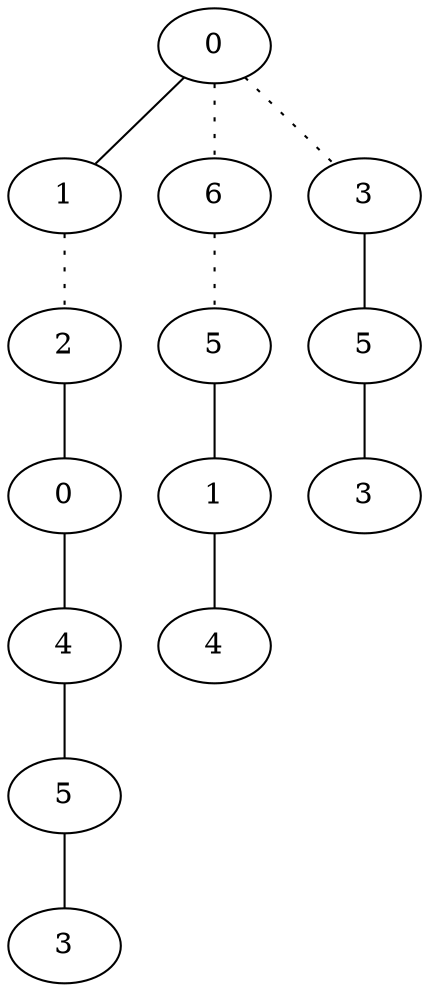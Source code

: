 graph {
a0[label=0];
a1[label=1];
a2[label=2];
a3[label=0];
a4[label=4];
a5[label=5];
a6[label=3];
a7[label=6];
a8[label=5];
a9[label=1];
a10[label=4];
a11[label=3];
a12[label=5];
a13[label=3];
a0 -- a1;
a0 -- a7 [style=dotted];
a0 -- a11 [style=dotted];
a1 -- a2 [style=dotted];
a2 -- a3;
a3 -- a4;
a4 -- a5;
a5 -- a6;
a7 -- a8 [style=dotted];
a8 -- a9;
a9 -- a10;
a11 -- a12;
a12 -- a13;
}
